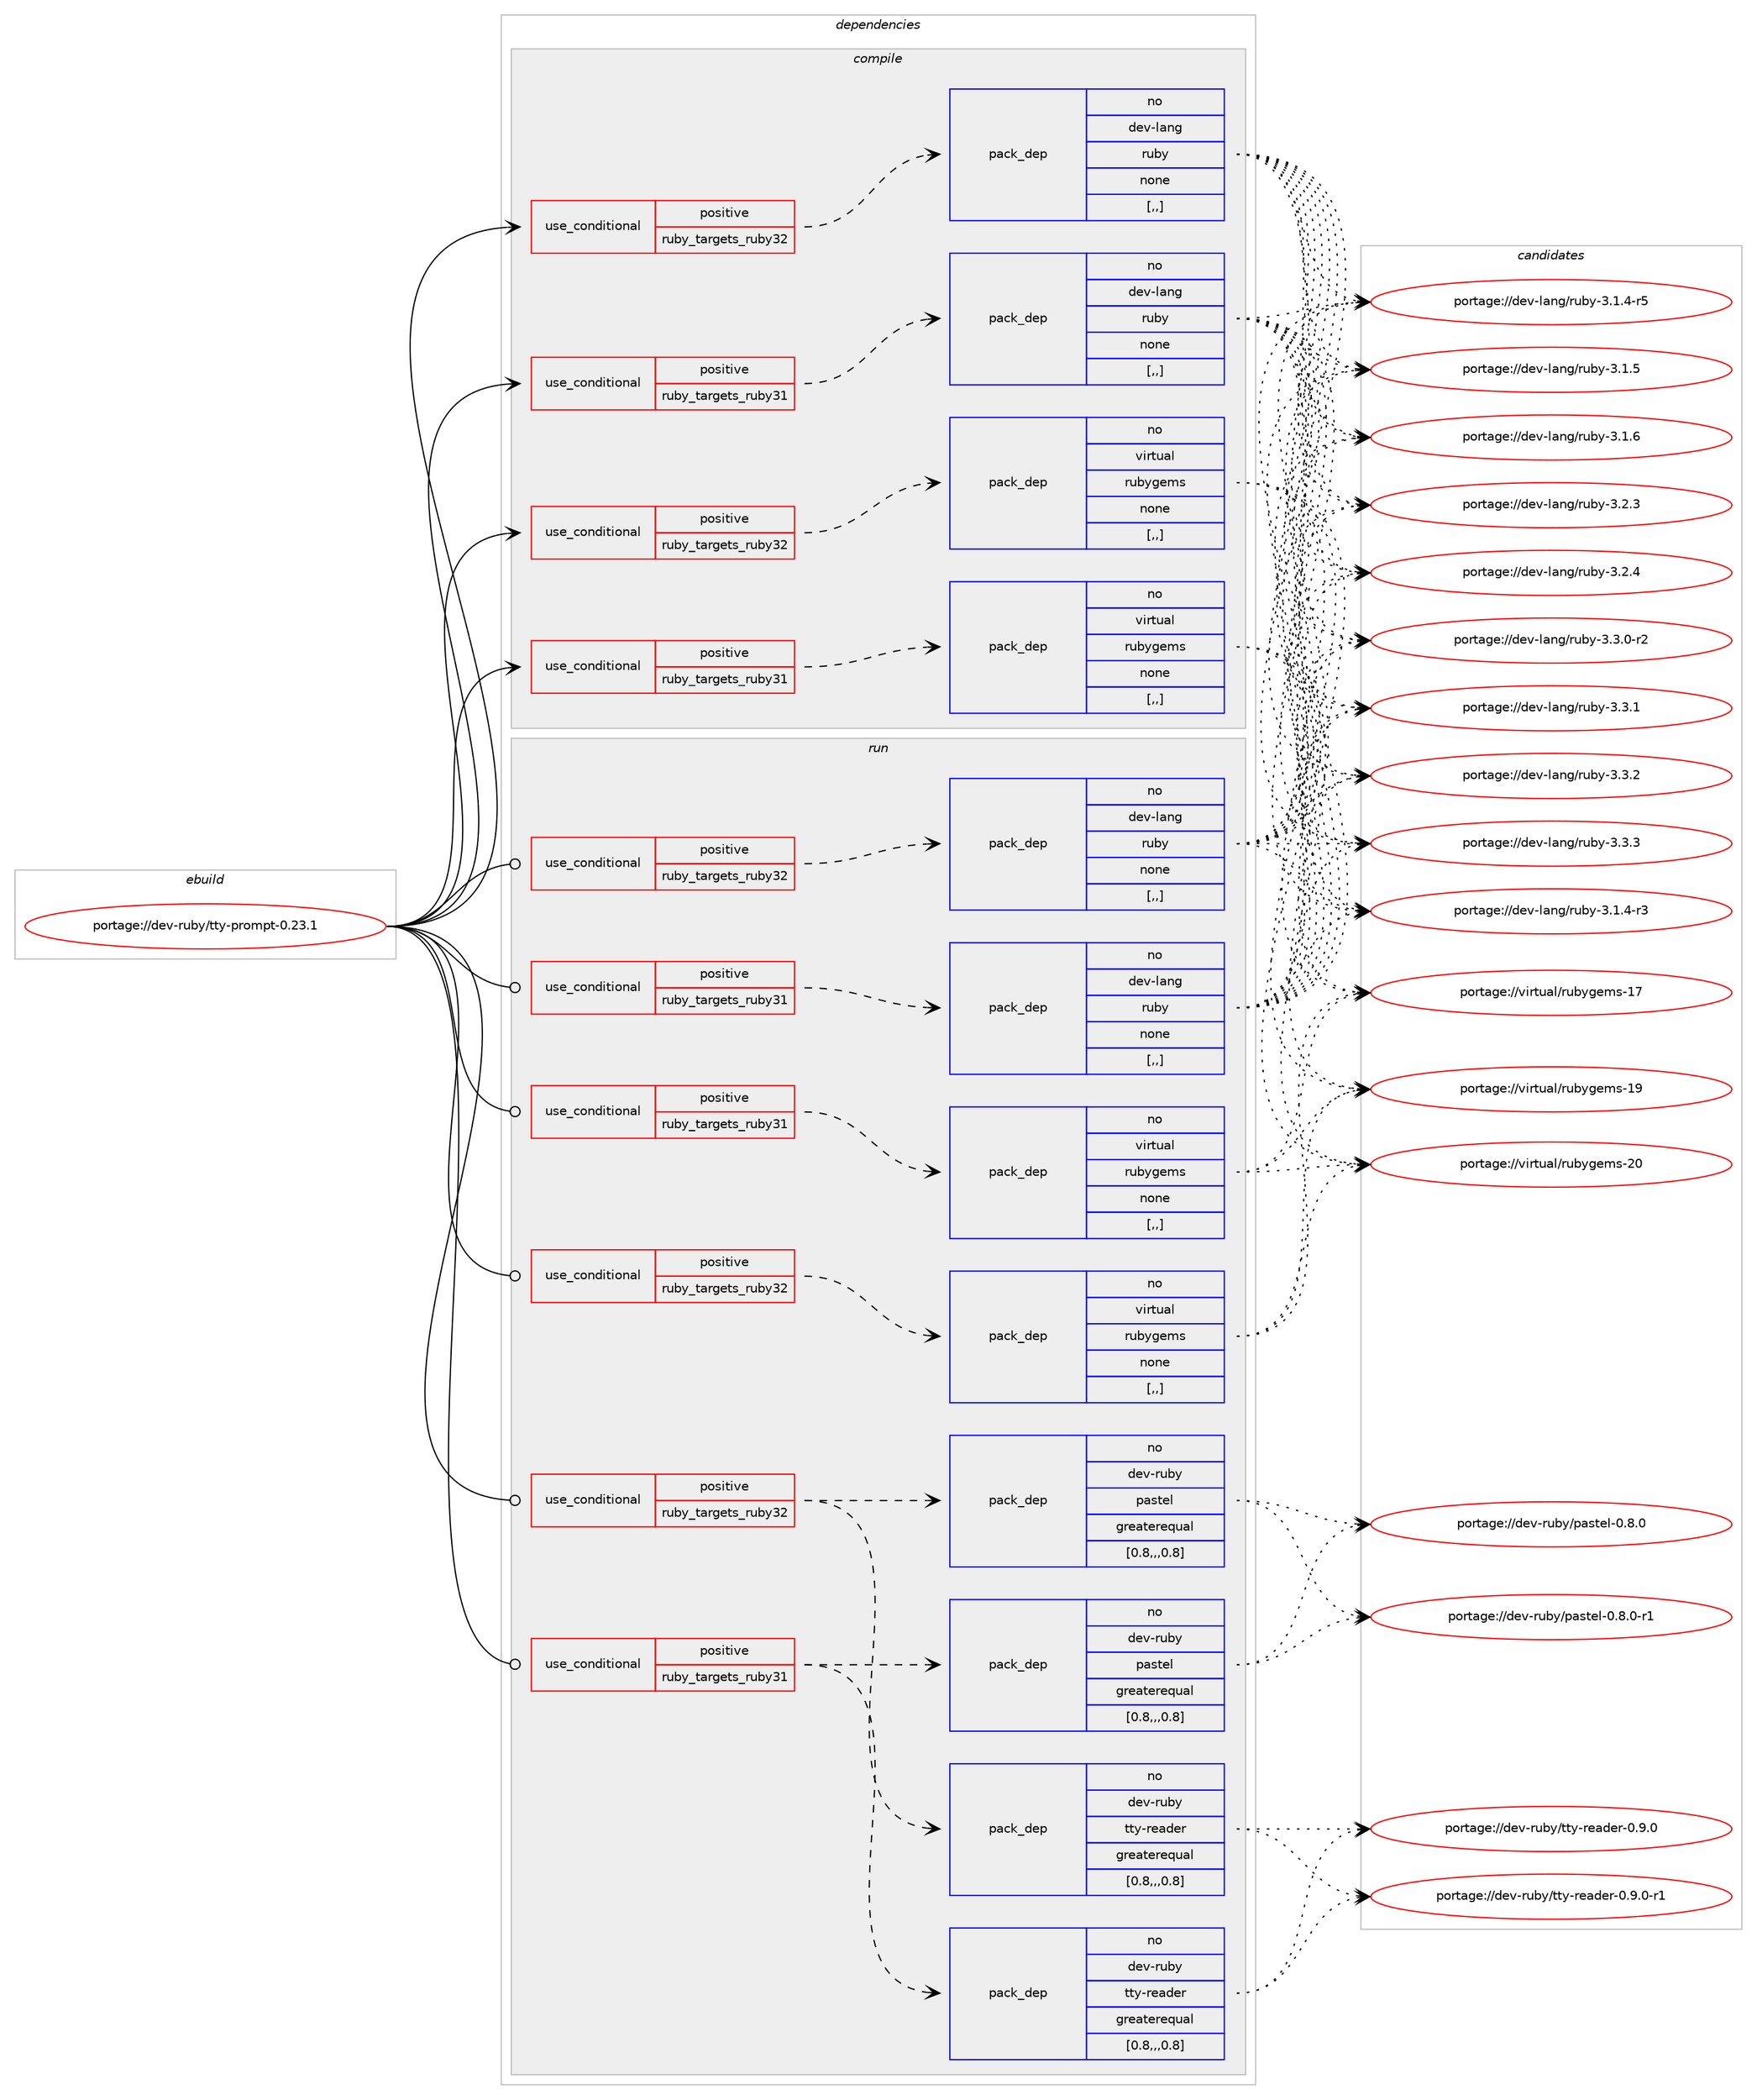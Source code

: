 digraph prolog {

# *************
# Graph options
# *************

newrank=true;
concentrate=true;
compound=true;
graph [rankdir=LR,fontname=Helvetica,fontsize=10,ranksep=1.5];#, ranksep=2.5, nodesep=0.2];
edge  [arrowhead=vee];
node  [fontname=Helvetica,fontsize=10];

# **********
# The ebuild
# **********

subgraph cluster_leftcol {
color=gray;
label=<<i>ebuild</i>>;
id [label="portage://dev-ruby/tty-prompt-0.23.1", color=red, width=4, href="../dev-ruby/tty-prompt-0.23.1.svg"];
}

# ****************
# The dependencies
# ****************

subgraph cluster_midcol {
color=gray;
label=<<i>dependencies</i>>;
subgraph cluster_compile {
fillcolor="#eeeeee";
style=filled;
label=<<i>compile</i>>;
subgraph cond56710 {
dependency202208 [label=<<TABLE BORDER="0" CELLBORDER="1" CELLSPACING="0" CELLPADDING="4"><TR><TD ROWSPAN="3" CELLPADDING="10">use_conditional</TD></TR><TR><TD>positive</TD></TR><TR><TD>ruby_targets_ruby31</TD></TR></TABLE>>, shape=none, color=red];
subgraph pack144126 {
dependency202209 [label=<<TABLE BORDER="0" CELLBORDER="1" CELLSPACING="0" CELLPADDING="4" WIDTH="220"><TR><TD ROWSPAN="6" CELLPADDING="30">pack_dep</TD></TR><TR><TD WIDTH="110">no</TD></TR><TR><TD>dev-lang</TD></TR><TR><TD>ruby</TD></TR><TR><TD>none</TD></TR><TR><TD>[,,]</TD></TR></TABLE>>, shape=none, color=blue];
}
dependency202208:e -> dependency202209:w [weight=20,style="dashed",arrowhead="vee"];
}
id:e -> dependency202208:w [weight=20,style="solid",arrowhead="vee"];
subgraph cond56711 {
dependency202210 [label=<<TABLE BORDER="0" CELLBORDER="1" CELLSPACING="0" CELLPADDING="4"><TR><TD ROWSPAN="3" CELLPADDING="10">use_conditional</TD></TR><TR><TD>positive</TD></TR><TR><TD>ruby_targets_ruby31</TD></TR></TABLE>>, shape=none, color=red];
subgraph pack144127 {
dependency202211 [label=<<TABLE BORDER="0" CELLBORDER="1" CELLSPACING="0" CELLPADDING="4" WIDTH="220"><TR><TD ROWSPAN="6" CELLPADDING="30">pack_dep</TD></TR><TR><TD WIDTH="110">no</TD></TR><TR><TD>virtual</TD></TR><TR><TD>rubygems</TD></TR><TR><TD>none</TD></TR><TR><TD>[,,]</TD></TR></TABLE>>, shape=none, color=blue];
}
dependency202210:e -> dependency202211:w [weight=20,style="dashed",arrowhead="vee"];
}
id:e -> dependency202210:w [weight=20,style="solid",arrowhead="vee"];
subgraph cond56712 {
dependency202212 [label=<<TABLE BORDER="0" CELLBORDER="1" CELLSPACING="0" CELLPADDING="4"><TR><TD ROWSPAN="3" CELLPADDING="10">use_conditional</TD></TR><TR><TD>positive</TD></TR><TR><TD>ruby_targets_ruby32</TD></TR></TABLE>>, shape=none, color=red];
subgraph pack144128 {
dependency202213 [label=<<TABLE BORDER="0" CELLBORDER="1" CELLSPACING="0" CELLPADDING="4" WIDTH="220"><TR><TD ROWSPAN="6" CELLPADDING="30">pack_dep</TD></TR><TR><TD WIDTH="110">no</TD></TR><TR><TD>dev-lang</TD></TR><TR><TD>ruby</TD></TR><TR><TD>none</TD></TR><TR><TD>[,,]</TD></TR></TABLE>>, shape=none, color=blue];
}
dependency202212:e -> dependency202213:w [weight=20,style="dashed",arrowhead="vee"];
}
id:e -> dependency202212:w [weight=20,style="solid",arrowhead="vee"];
subgraph cond56713 {
dependency202214 [label=<<TABLE BORDER="0" CELLBORDER="1" CELLSPACING="0" CELLPADDING="4"><TR><TD ROWSPAN="3" CELLPADDING="10">use_conditional</TD></TR><TR><TD>positive</TD></TR><TR><TD>ruby_targets_ruby32</TD></TR></TABLE>>, shape=none, color=red];
subgraph pack144129 {
dependency202215 [label=<<TABLE BORDER="0" CELLBORDER="1" CELLSPACING="0" CELLPADDING="4" WIDTH="220"><TR><TD ROWSPAN="6" CELLPADDING="30">pack_dep</TD></TR><TR><TD WIDTH="110">no</TD></TR><TR><TD>virtual</TD></TR><TR><TD>rubygems</TD></TR><TR><TD>none</TD></TR><TR><TD>[,,]</TD></TR></TABLE>>, shape=none, color=blue];
}
dependency202214:e -> dependency202215:w [weight=20,style="dashed",arrowhead="vee"];
}
id:e -> dependency202214:w [weight=20,style="solid",arrowhead="vee"];
}
subgraph cluster_compileandrun {
fillcolor="#eeeeee";
style=filled;
label=<<i>compile and run</i>>;
}
subgraph cluster_run {
fillcolor="#eeeeee";
style=filled;
label=<<i>run</i>>;
subgraph cond56714 {
dependency202216 [label=<<TABLE BORDER="0" CELLBORDER="1" CELLSPACING="0" CELLPADDING="4"><TR><TD ROWSPAN="3" CELLPADDING="10">use_conditional</TD></TR><TR><TD>positive</TD></TR><TR><TD>ruby_targets_ruby31</TD></TR></TABLE>>, shape=none, color=red];
subgraph pack144130 {
dependency202217 [label=<<TABLE BORDER="0" CELLBORDER="1" CELLSPACING="0" CELLPADDING="4" WIDTH="220"><TR><TD ROWSPAN="6" CELLPADDING="30">pack_dep</TD></TR><TR><TD WIDTH="110">no</TD></TR><TR><TD>dev-lang</TD></TR><TR><TD>ruby</TD></TR><TR><TD>none</TD></TR><TR><TD>[,,]</TD></TR></TABLE>>, shape=none, color=blue];
}
dependency202216:e -> dependency202217:w [weight=20,style="dashed",arrowhead="vee"];
}
id:e -> dependency202216:w [weight=20,style="solid",arrowhead="odot"];
subgraph cond56715 {
dependency202218 [label=<<TABLE BORDER="0" CELLBORDER="1" CELLSPACING="0" CELLPADDING="4"><TR><TD ROWSPAN="3" CELLPADDING="10">use_conditional</TD></TR><TR><TD>positive</TD></TR><TR><TD>ruby_targets_ruby31</TD></TR></TABLE>>, shape=none, color=red];
subgraph pack144131 {
dependency202219 [label=<<TABLE BORDER="0" CELLBORDER="1" CELLSPACING="0" CELLPADDING="4" WIDTH="220"><TR><TD ROWSPAN="6" CELLPADDING="30">pack_dep</TD></TR><TR><TD WIDTH="110">no</TD></TR><TR><TD>dev-ruby</TD></TR><TR><TD>pastel</TD></TR><TR><TD>greaterequal</TD></TR><TR><TD>[0.8,,,0.8]</TD></TR></TABLE>>, shape=none, color=blue];
}
dependency202218:e -> dependency202219:w [weight=20,style="dashed",arrowhead="vee"];
subgraph pack144132 {
dependency202220 [label=<<TABLE BORDER="0" CELLBORDER="1" CELLSPACING="0" CELLPADDING="4" WIDTH="220"><TR><TD ROWSPAN="6" CELLPADDING="30">pack_dep</TD></TR><TR><TD WIDTH="110">no</TD></TR><TR><TD>dev-ruby</TD></TR><TR><TD>tty-reader</TD></TR><TR><TD>greaterequal</TD></TR><TR><TD>[0.8,,,0.8]</TD></TR></TABLE>>, shape=none, color=blue];
}
dependency202218:e -> dependency202220:w [weight=20,style="dashed",arrowhead="vee"];
}
id:e -> dependency202218:w [weight=20,style="solid",arrowhead="odot"];
subgraph cond56716 {
dependency202221 [label=<<TABLE BORDER="0" CELLBORDER="1" CELLSPACING="0" CELLPADDING="4"><TR><TD ROWSPAN="3" CELLPADDING="10">use_conditional</TD></TR><TR><TD>positive</TD></TR><TR><TD>ruby_targets_ruby31</TD></TR></TABLE>>, shape=none, color=red];
subgraph pack144133 {
dependency202222 [label=<<TABLE BORDER="0" CELLBORDER="1" CELLSPACING="0" CELLPADDING="4" WIDTH="220"><TR><TD ROWSPAN="6" CELLPADDING="30">pack_dep</TD></TR><TR><TD WIDTH="110">no</TD></TR><TR><TD>virtual</TD></TR><TR><TD>rubygems</TD></TR><TR><TD>none</TD></TR><TR><TD>[,,]</TD></TR></TABLE>>, shape=none, color=blue];
}
dependency202221:e -> dependency202222:w [weight=20,style="dashed",arrowhead="vee"];
}
id:e -> dependency202221:w [weight=20,style="solid",arrowhead="odot"];
subgraph cond56717 {
dependency202223 [label=<<TABLE BORDER="0" CELLBORDER="1" CELLSPACING="0" CELLPADDING="4"><TR><TD ROWSPAN="3" CELLPADDING="10">use_conditional</TD></TR><TR><TD>positive</TD></TR><TR><TD>ruby_targets_ruby32</TD></TR></TABLE>>, shape=none, color=red];
subgraph pack144134 {
dependency202224 [label=<<TABLE BORDER="0" CELLBORDER="1" CELLSPACING="0" CELLPADDING="4" WIDTH="220"><TR><TD ROWSPAN="6" CELLPADDING="30">pack_dep</TD></TR><TR><TD WIDTH="110">no</TD></TR><TR><TD>dev-lang</TD></TR><TR><TD>ruby</TD></TR><TR><TD>none</TD></TR><TR><TD>[,,]</TD></TR></TABLE>>, shape=none, color=blue];
}
dependency202223:e -> dependency202224:w [weight=20,style="dashed",arrowhead="vee"];
}
id:e -> dependency202223:w [weight=20,style="solid",arrowhead="odot"];
subgraph cond56718 {
dependency202225 [label=<<TABLE BORDER="0" CELLBORDER="1" CELLSPACING="0" CELLPADDING="4"><TR><TD ROWSPAN="3" CELLPADDING="10">use_conditional</TD></TR><TR><TD>positive</TD></TR><TR><TD>ruby_targets_ruby32</TD></TR></TABLE>>, shape=none, color=red];
subgraph pack144135 {
dependency202226 [label=<<TABLE BORDER="0" CELLBORDER="1" CELLSPACING="0" CELLPADDING="4" WIDTH="220"><TR><TD ROWSPAN="6" CELLPADDING="30">pack_dep</TD></TR><TR><TD WIDTH="110">no</TD></TR><TR><TD>dev-ruby</TD></TR><TR><TD>pastel</TD></TR><TR><TD>greaterequal</TD></TR><TR><TD>[0.8,,,0.8]</TD></TR></TABLE>>, shape=none, color=blue];
}
dependency202225:e -> dependency202226:w [weight=20,style="dashed",arrowhead="vee"];
subgraph pack144136 {
dependency202227 [label=<<TABLE BORDER="0" CELLBORDER="1" CELLSPACING="0" CELLPADDING="4" WIDTH="220"><TR><TD ROWSPAN="6" CELLPADDING="30">pack_dep</TD></TR><TR><TD WIDTH="110">no</TD></TR><TR><TD>dev-ruby</TD></TR><TR><TD>tty-reader</TD></TR><TR><TD>greaterequal</TD></TR><TR><TD>[0.8,,,0.8]</TD></TR></TABLE>>, shape=none, color=blue];
}
dependency202225:e -> dependency202227:w [weight=20,style="dashed",arrowhead="vee"];
}
id:e -> dependency202225:w [weight=20,style="solid",arrowhead="odot"];
subgraph cond56719 {
dependency202228 [label=<<TABLE BORDER="0" CELLBORDER="1" CELLSPACING="0" CELLPADDING="4"><TR><TD ROWSPAN="3" CELLPADDING="10">use_conditional</TD></TR><TR><TD>positive</TD></TR><TR><TD>ruby_targets_ruby32</TD></TR></TABLE>>, shape=none, color=red];
subgraph pack144137 {
dependency202229 [label=<<TABLE BORDER="0" CELLBORDER="1" CELLSPACING="0" CELLPADDING="4" WIDTH="220"><TR><TD ROWSPAN="6" CELLPADDING="30">pack_dep</TD></TR><TR><TD WIDTH="110">no</TD></TR><TR><TD>virtual</TD></TR><TR><TD>rubygems</TD></TR><TR><TD>none</TD></TR><TR><TD>[,,]</TD></TR></TABLE>>, shape=none, color=blue];
}
dependency202228:e -> dependency202229:w [weight=20,style="dashed",arrowhead="vee"];
}
id:e -> dependency202228:w [weight=20,style="solid",arrowhead="odot"];
}
}

# **************
# The candidates
# **************

subgraph cluster_choices {
rank=same;
color=gray;
label=<<i>candidates</i>>;

subgraph choice144126 {
color=black;
nodesep=1;
choice100101118451089711010347114117981214551464946524511451 [label="portage://dev-lang/ruby-3.1.4-r3", color=red, width=4,href="../dev-lang/ruby-3.1.4-r3.svg"];
choice100101118451089711010347114117981214551464946524511453 [label="portage://dev-lang/ruby-3.1.4-r5", color=red, width=4,href="../dev-lang/ruby-3.1.4-r5.svg"];
choice10010111845108971101034711411798121455146494653 [label="portage://dev-lang/ruby-3.1.5", color=red, width=4,href="../dev-lang/ruby-3.1.5.svg"];
choice10010111845108971101034711411798121455146494654 [label="portage://dev-lang/ruby-3.1.6", color=red, width=4,href="../dev-lang/ruby-3.1.6.svg"];
choice10010111845108971101034711411798121455146504651 [label="portage://dev-lang/ruby-3.2.3", color=red, width=4,href="../dev-lang/ruby-3.2.3.svg"];
choice10010111845108971101034711411798121455146504652 [label="portage://dev-lang/ruby-3.2.4", color=red, width=4,href="../dev-lang/ruby-3.2.4.svg"];
choice100101118451089711010347114117981214551465146484511450 [label="portage://dev-lang/ruby-3.3.0-r2", color=red, width=4,href="../dev-lang/ruby-3.3.0-r2.svg"];
choice10010111845108971101034711411798121455146514649 [label="portage://dev-lang/ruby-3.3.1", color=red, width=4,href="../dev-lang/ruby-3.3.1.svg"];
choice10010111845108971101034711411798121455146514650 [label="portage://dev-lang/ruby-3.3.2", color=red, width=4,href="../dev-lang/ruby-3.3.2.svg"];
choice10010111845108971101034711411798121455146514651 [label="portage://dev-lang/ruby-3.3.3", color=red, width=4,href="../dev-lang/ruby-3.3.3.svg"];
dependency202209:e -> choice100101118451089711010347114117981214551464946524511451:w [style=dotted,weight="100"];
dependency202209:e -> choice100101118451089711010347114117981214551464946524511453:w [style=dotted,weight="100"];
dependency202209:e -> choice10010111845108971101034711411798121455146494653:w [style=dotted,weight="100"];
dependency202209:e -> choice10010111845108971101034711411798121455146494654:w [style=dotted,weight="100"];
dependency202209:e -> choice10010111845108971101034711411798121455146504651:w [style=dotted,weight="100"];
dependency202209:e -> choice10010111845108971101034711411798121455146504652:w [style=dotted,weight="100"];
dependency202209:e -> choice100101118451089711010347114117981214551465146484511450:w [style=dotted,weight="100"];
dependency202209:e -> choice10010111845108971101034711411798121455146514649:w [style=dotted,weight="100"];
dependency202209:e -> choice10010111845108971101034711411798121455146514650:w [style=dotted,weight="100"];
dependency202209:e -> choice10010111845108971101034711411798121455146514651:w [style=dotted,weight="100"];
}
subgraph choice144127 {
color=black;
nodesep=1;
choice118105114116117971084711411798121103101109115454955 [label="portage://virtual/rubygems-17", color=red, width=4,href="../virtual/rubygems-17.svg"];
choice118105114116117971084711411798121103101109115454957 [label="portage://virtual/rubygems-19", color=red, width=4,href="../virtual/rubygems-19.svg"];
choice118105114116117971084711411798121103101109115455048 [label="portage://virtual/rubygems-20", color=red, width=4,href="../virtual/rubygems-20.svg"];
dependency202211:e -> choice118105114116117971084711411798121103101109115454955:w [style=dotted,weight="100"];
dependency202211:e -> choice118105114116117971084711411798121103101109115454957:w [style=dotted,weight="100"];
dependency202211:e -> choice118105114116117971084711411798121103101109115455048:w [style=dotted,weight="100"];
}
subgraph choice144128 {
color=black;
nodesep=1;
choice100101118451089711010347114117981214551464946524511451 [label="portage://dev-lang/ruby-3.1.4-r3", color=red, width=4,href="../dev-lang/ruby-3.1.4-r3.svg"];
choice100101118451089711010347114117981214551464946524511453 [label="portage://dev-lang/ruby-3.1.4-r5", color=red, width=4,href="../dev-lang/ruby-3.1.4-r5.svg"];
choice10010111845108971101034711411798121455146494653 [label="portage://dev-lang/ruby-3.1.5", color=red, width=4,href="../dev-lang/ruby-3.1.5.svg"];
choice10010111845108971101034711411798121455146494654 [label="portage://dev-lang/ruby-3.1.6", color=red, width=4,href="../dev-lang/ruby-3.1.6.svg"];
choice10010111845108971101034711411798121455146504651 [label="portage://dev-lang/ruby-3.2.3", color=red, width=4,href="../dev-lang/ruby-3.2.3.svg"];
choice10010111845108971101034711411798121455146504652 [label="portage://dev-lang/ruby-3.2.4", color=red, width=4,href="../dev-lang/ruby-3.2.4.svg"];
choice100101118451089711010347114117981214551465146484511450 [label="portage://dev-lang/ruby-3.3.0-r2", color=red, width=4,href="../dev-lang/ruby-3.3.0-r2.svg"];
choice10010111845108971101034711411798121455146514649 [label="portage://dev-lang/ruby-3.3.1", color=red, width=4,href="../dev-lang/ruby-3.3.1.svg"];
choice10010111845108971101034711411798121455146514650 [label="portage://dev-lang/ruby-3.3.2", color=red, width=4,href="../dev-lang/ruby-3.3.2.svg"];
choice10010111845108971101034711411798121455146514651 [label="portage://dev-lang/ruby-3.3.3", color=red, width=4,href="../dev-lang/ruby-3.3.3.svg"];
dependency202213:e -> choice100101118451089711010347114117981214551464946524511451:w [style=dotted,weight="100"];
dependency202213:e -> choice100101118451089711010347114117981214551464946524511453:w [style=dotted,weight="100"];
dependency202213:e -> choice10010111845108971101034711411798121455146494653:w [style=dotted,weight="100"];
dependency202213:e -> choice10010111845108971101034711411798121455146494654:w [style=dotted,weight="100"];
dependency202213:e -> choice10010111845108971101034711411798121455146504651:w [style=dotted,weight="100"];
dependency202213:e -> choice10010111845108971101034711411798121455146504652:w [style=dotted,weight="100"];
dependency202213:e -> choice100101118451089711010347114117981214551465146484511450:w [style=dotted,weight="100"];
dependency202213:e -> choice10010111845108971101034711411798121455146514649:w [style=dotted,weight="100"];
dependency202213:e -> choice10010111845108971101034711411798121455146514650:w [style=dotted,weight="100"];
dependency202213:e -> choice10010111845108971101034711411798121455146514651:w [style=dotted,weight="100"];
}
subgraph choice144129 {
color=black;
nodesep=1;
choice118105114116117971084711411798121103101109115454955 [label="portage://virtual/rubygems-17", color=red, width=4,href="../virtual/rubygems-17.svg"];
choice118105114116117971084711411798121103101109115454957 [label="portage://virtual/rubygems-19", color=red, width=4,href="../virtual/rubygems-19.svg"];
choice118105114116117971084711411798121103101109115455048 [label="portage://virtual/rubygems-20", color=red, width=4,href="../virtual/rubygems-20.svg"];
dependency202215:e -> choice118105114116117971084711411798121103101109115454955:w [style=dotted,weight="100"];
dependency202215:e -> choice118105114116117971084711411798121103101109115454957:w [style=dotted,weight="100"];
dependency202215:e -> choice118105114116117971084711411798121103101109115455048:w [style=dotted,weight="100"];
}
subgraph choice144130 {
color=black;
nodesep=1;
choice100101118451089711010347114117981214551464946524511451 [label="portage://dev-lang/ruby-3.1.4-r3", color=red, width=4,href="../dev-lang/ruby-3.1.4-r3.svg"];
choice100101118451089711010347114117981214551464946524511453 [label="portage://dev-lang/ruby-3.1.4-r5", color=red, width=4,href="../dev-lang/ruby-3.1.4-r5.svg"];
choice10010111845108971101034711411798121455146494653 [label="portage://dev-lang/ruby-3.1.5", color=red, width=4,href="../dev-lang/ruby-3.1.5.svg"];
choice10010111845108971101034711411798121455146494654 [label="portage://dev-lang/ruby-3.1.6", color=red, width=4,href="../dev-lang/ruby-3.1.6.svg"];
choice10010111845108971101034711411798121455146504651 [label="portage://dev-lang/ruby-3.2.3", color=red, width=4,href="../dev-lang/ruby-3.2.3.svg"];
choice10010111845108971101034711411798121455146504652 [label="portage://dev-lang/ruby-3.2.4", color=red, width=4,href="../dev-lang/ruby-3.2.4.svg"];
choice100101118451089711010347114117981214551465146484511450 [label="portage://dev-lang/ruby-3.3.0-r2", color=red, width=4,href="../dev-lang/ruby-3.3.0-r2.svg"];
choice10010111845108971101034711411798121455146514649 [label="portage://dev-lang/ruby-3.3.1", color=red, width=4,href="../dev-lang/ruby-3.3.1.svg"];
choice10010111845108971101034711411798121455146514650 [label="portage://dev-lang/ruby-3.3.2", color=red, width=4,href="../dev-lang/ruby-3.3.2.svg"];
choice10010111845108971101034711411798121455146514651 [label="portage://dev-lang/ruby-3.3.3", color=red, width=4,href="../dev-lang/ruby-3.3.3.svg"];
dependency202217:e -> choice100101118451089711010347114117981214551464946524511451:w [style=dotted,weight="100"];
dependency202217:e -> choice100101118451089711010347114117981214551464946524511453:w [style=dotted,weight="100"];
dependency202217:e -> choice10010111845108971101034711411798121455146494653:w [style=dotted,weight="100"];
dependency202217:e -> choice10010111845108971101034711411798121455146494654:w [style=dotted,weight="100"];
dependency202217:e -> choice10010111845108971101034711411798121455146504651:w [style=dotted,weight="100"];
dependency202217:e -> choice10010111845108971101034711411798121455146504652:w [style=dotted,weight="100"];
dependency202217:e -> choice100101118451089711010347114117981214551465146484511450:w [style=dotted,weight="100"];
dependency202217:e -> choice10010111845108971101034711411798121455146514649:w [style=dotted,weight="100"];
dependency202217:e -> choice10010111845108971101034711411798121455146514650:w [style=dotted,weight="100"];
dependency202217:e -> choice10010111845108971101034711411798121455146514651:w [style=dotted,weight="100"];
}
subgraph choice144131 {
color=black;
nodesep=1;
choice10010111845114117981214711297115116101108454846564648 [label="portage://dev-ruby/pastel-0.8.0", color=red, width=4,href="../dev-ruby/pastel-0.8.0.svg"];
choice100101118451141179812147112971151161011084548465646484511449 [label="portage://dev-ruby/pastel-0.8.0-r1", color=red, width=4,href="../dev-ruby/pastel-0.8.0-r1.svg"];
dependency202219:e -> choice10010111845114117981214711297115116101108454846564648:w [style=dotted,weight="100"];
dependency202219:e -> choice100101118451141179812147112971151161011084548465646484511449:w [style=dotted,weight="100"];
}
subgraph choice144132 {
color=black;
nodesep=1;
choice1001011184511411798121471161161214511410197100101114454846574648 [label="portage://dev-ruby/tty-reader-0.9.0", color=red, width=4,href="../dev-ruby/tty-reader-0.9.0.svg"];
choice10010111845114117981214711611612145114101971001011144548465746484511449 [label="portage://dev-ruby/tty-reader-0.9.0-r1", color=red, width=4,href="../dev-ruby/tty-reader-0.9.0-r1.svg"];
dependency202220:e -> choice1001011184511411798121471161161214511410197100101114454846574648:w [style=dotted,weight="100"];
dependency202220:e -> choice10010111845114117981214711611612145114101971001011144548465746484511449:w [style=dotted,weight="100"];
}
subgraph choice144133 {
color=black;
nodesep=1;
choice118105114116117971084711411798121103101109115454955 [label="portage://virtual/rubygems-17", color=red, width=4,href="../virtual/rubygems-17.svg"];
choice118105114116117971084711411798121103101109115454957 [label="portage://virtual/rubygems-19", color=red, width=4,href="../virtual/rubygems-19.svg"];
choice118105114116117971084711411798121103101109115455048 [label="portage://virtual/rubygems-20", color=red, width=4,href="../virtual/rubygems-20.svg"];
dependency202222:e -> choice118105114116117971084711411798121103101109115454955:w [style=dotted,weight="100"];
dependency202222:e -> choice118105114116117971084711411798121103101109115454957:w [style=dotted,weight="100"];
dependency202222:e -> choice118105114116117971084711411798121103101109115455048:w [style=dotted,weight="100"];
}
subgraph choice144134 {
color=black;
nodesep=1;
choice100101118451089711010347114117981214551464946524511451 [label="portage://dev-lang/ruby-3.1.4-r3", color=red, width=4,href="../dev-lang/ruby-3.1.4-r3.svg"];
choice100101118451089711010347114117981214551464946524511453 [label="portage://dev-lang/ruby-3.1.4-r5", color=red, width=4,href="../dev-lang/ruby-3.1.4-r5.svg"];
choice10010111845108971101034711411798121455146494653 [label="portage://dev-lang/ruby-3.1.5", color=red, width=4,href="../dev-lang/ruby-3.1.5.svg"];
choice10010111845108971101034711411798121455146494654 [label="portage://dev-lang/ruby-3.1.6", color=red, width=4,href="../dev-lang/ruby-3.1.6.svg"];
choice10010111845108971101034711411798121455146504651 [label="portage://dev-lang/ruby-3.2.3", color=red, width=4,href="../dev-lang/ruby-3.2.3.svg"];
choice10010111845108971101034711411798121455146504652 [label="portage://dev-lang/ruby-3.2.4", color=red, width=4,href="../dev-lang/ruby-3.2.4.svg"];
choice100101118451089711010347114117981214551465146484511450 [label="portage://dev-lang/ruby-3.3.0-r2", color=red, width=4,href="../dev-lang/ruby-3.3.0-r2.svg"];
choice10010111845108971101034711411798121455146514649 [label="portage://dev-lang/ruby-3.3.1", color=red, width=4,href="../dev-lang/ruby-3.3.1.svg"];
choice10010111845108971101034711411798121455146514650 [label="portage://dev-lang/ruby-3.3.2", color=red, width=4,href="../dev-lang/ruby-3.3.2.svg"];
choice10010111845108971101034711411798121455146514651 [label="portage://dev-lang/ruby-3.3.3", color=red, width=4,href="../dev-lang/ruby-3.3.3.svg"];
dependency202224:e -> choice100101118451089711010347114117981214551464946524511451:w [style=dotted,weight="100"];
dependency202224:e -> choice100101118451089711010347114117981214551464946524511453:w [style=dotted,weight="100"];
dependency202224:e -> choice10010111845108971101034711411798121455146494653:w [style=dotted,weight="100"];
dependency202224:e -> choice10010111845108971101034711411798121455146494654:w [style=dotted,weight="100"];
dependency202224:e -> choice10010111845108971101034711411798121455146504651:w [style=dotted,weight="100"];
dependency202224:e -> choice10010111845108971101034711411798121455146504652:w [style=dotted,weight="100"];
dependency202224:e -> choice100101118451089711010347114117981214551465146484511450:w [style=dotted,weight="100"];
dependency202224:e -> choice10010111845108971101034711411798121455146514649:w [style=dotted,weight="100"];
dependency202224:e -> choice10010111845108971101034711411798121455146514650:w [style=dotted,weight="100"];
dependency202224:e -> choice10010111845108971101034711411798121455146514651:w [style=dotted,weight="100"];
}
subgraph choice144135 {
color=black;
nodesep=1;
choice10010111845114117981214711297115116101108454846564648 [label="portage://dev-ruby/pastel-0.8.0", color=red, width=4,href="../dev-ruby/pastel-0.8.0.svg"];
choice100101118451141179812147112971151161011084548465646484511449 [label="portage://dev-ruby/pastel-0.8.0-r1", color=red, width=4,href="../dev-ruby/pastel-0.8.0-r1.svg"];
dependency202226:e -> choice10010111845114117981214711297115116101108454846564648:w [style=dotted,weight="100"];
dependency202226:e -> choice100101118451141179812147112971151161011084548465646484511449:w [style=dotted,weight="100"];
}
subgraph choice144136 {
color=black;
nodesep=1;
choice1001011184511411798121471161161214511410197100101114454846574648 [label="portage://dev-ruby/tty-reader-0.9.0", color=red, width=4,href="../dev-ruby/tty-reader-0.9.0.svg"];
choice10010111845114117981214711611612145114101971001011144548465746484511449 [label="portage://dev-ruby/tty-reader-0.9.0-r1", color=red, width=4,href="../dev-ruby/tty-reader-0.9.0-r1.svg"];
dependency202227:e -> choice1001011184511411798121471161161214511410197100101114454846574648:w [style=dotted,weight="100"];
dependency202227:e -> choice10010111845114117981214711611612145114101971001011144548465746484511449:w [style=dotted,weight="100"];
}
subgraph choice144137 {
color=black;
nodesep=1;
choice118105114116117971084711411798121103101109115454955 [label="portage://virtual/rubygems-17", color=red, width=4,href="../virtual/rubygems-17.svg"];
choice118105114116117971084711411798121103101109115454957 [label="portage://virtual/rubygems-19", color=red, width=4,href="../virtual/rubygems-19.svg"];
choice118105114116117971084711411798121103101109115455048 [label="portage://virtual/rubygems-20", color=red, width=4,href="../virtual/rubygems-20.svg"];
dependency202229:e -> choice118105114116117971084711411798121103101109115454955:w [style=dotted,weight="100"];
dependency202229:e -> choice118105114116117971084711411798121103101109115454957:w [style=dotted,weight="100"];
dependency202229:e -> choice118105114116117971084711411798121103101109115455048:w [style=dotted,weight="100"];
}
}

}

